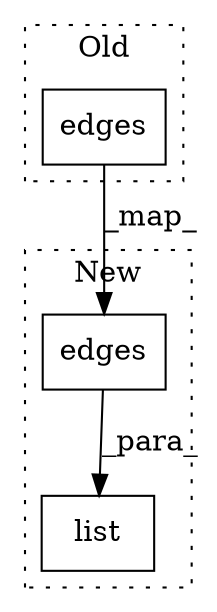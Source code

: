 digraph G {
subgraph cluster0 {
1 [label="edges" a="32" s="1246" l="7" shape="box"];
label = "Old";
style="dotted";
}
subgraph cluster1 {
2 [label="edges" a="32" s="1261" l="7" shape="box"];
3 [label="list" a="32" s="1250,1268" l="5,1" shape="box"];
label = "New";
style="dotted";
}
1 -> 2 [label="_map_"];
2 -> 3 [label="_para_"];
}